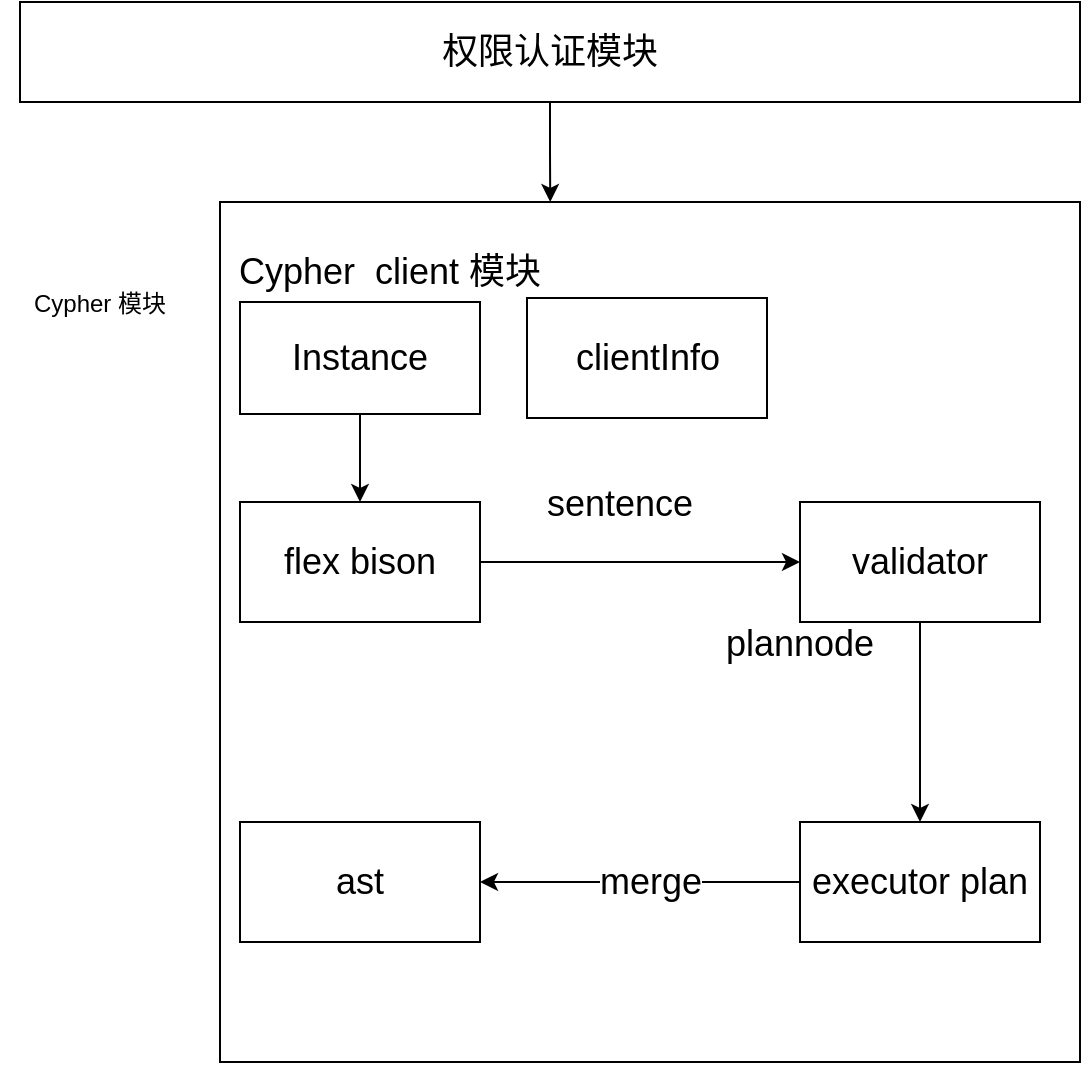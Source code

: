 <mxfile version="17.4.6" type="github">
  <diagram id="KMXydycU-uxv-uzApv2B" name="Page-1">
    <mxGraphModel dx="1032" dy="697" grid="1" gridSize="10" guides="1" tooltips="1" connect="1" arrows="1" fold="1" page="1" pageScale="1" pageWidth="827" pageHeight="1169" math="0" shadow="0">
      <root>
        <mxCell id="0" />
        <mxCell id="1" parent="0" />
        <mxCell id="QYHa1zAlV3X802RXDRBL-1" value="" style="whiteSpace=wrap;html=1;aspect=fixed;" vertex="1" parent="1">
          <mxGeometry x="200" y="160" width="430" height="430" as="geometry" />
        </mxCell>
        <mxCell id="QYHa1zAlV3X802RXDRBL-2" value="Cypher 模块" style="text;html=1;strokeColor=none;fillColor=none;align=center;verticalAlign=middle;whiteSpace=wrap;rounded=0;" vertex="1" parent="1">
          <mxGeometry x="90" y="196" width="100" height="30" as="geometry" />
        </mxCell>
        <mxCell id="QYHa1zAlV3X802RXDRBL-6" style="edgeStyle=orthogonalEdgeStyle;rounded=0;orthogonalLoop=1;jettySize=auto;html=1;fontSize=18;" edge="1" parent="1" source="QYHa1zAlV3X802RXDRBL-3" target="QYHa1zAlV3X802RXDRBL-4">
          <mxGeometry relative="1" as="geometry" />
        </mxCell>
        <mxCell id="QYHa1zAlV3X802RXDRBL-3" value="&lt;font style=&quot;font-size: 18px&quot;&gt;Instance&lt;/font&gt;" style="rounded=0;whiteSpace=wrap;html=1;" vertex="1" parent="1">
          <mxGeometry x="210" y="210" width="120" height="56" as="geometry" />
        </mxCell>
        <mxCell id="QYHa1zAlV3X802RXDRBL-7" style="edgeStyle=orthogonalEdgeStyle;rounded=0;orthogonalLoop=1;jettySize=auto;html=1;exitX=1;exitY=0.5;exitDx=0;exitDy=0;entryX=0;entryY=0.5;entryDx=0;entryDy=0;fontSize=18;" edge="1" parent="1" source="QYHa1zAlV3X802RXDRBL-4" target="QYHa1zAlV3X802RXDRBL-5">
          <mxGeometry relative="1" as="geometry" />
        </mxCell>
        <mxCell id="QYHa1zAlV3X802RXDRBL-4" value="flex bison" style="rounded=0;whiteSpace=wrap;html=1;fontSize=18;" vertex="1" parent="1">
          <mxGeometry x="210" y="310" width="120" height="60" as="geometry" />
        </mxCell>
        <mxCell id="QYHa1zAlV3X802RXDRBL-9" style="edgeStyle=orthogonalEdgeStyle;rounded=0;orthogonalLoop=1;jettySize=auto;html=1;entryX=0.5;entryY=0;entryDx=0;entryDy=0;fontSize=18;" edge="1" parent="1" source="QYHa1zAlV3X802RXDRBL-5" target="QYHa1zAlV3X802RXDRBL-8">
          <mxGeometry relative="1" as="geometry" />
        </mxCell>
        <mxCell id="QYHa1zAlV3X802RXDRBL-5" value="validator" style="rounded=0;whiteSpace=wrap;html=1;fontSize=18;" vertex="1" parent="1">
          <mxGeometry x="490" y="310" width="120" height="60" as="geometry" />
        </mxCell>
        <mxCell id="QYHa1zAlV3X802RXDRBL-15" style="edgeStyle=orthogonalEdgeStyle;rounded=0;orthogonalLoop=1;jettySize=auto;html=1;exitX=0;exitY=0.5;exitDx=0;exitDy=0;entryX=1;entryY=0.5;entryDx=0;entryDy=0;fontSize=18;" edge="1" parent="1" source="QYHa1zAlV3X802RXDRBL-8" target="QYHa1zAlV3X802RXDRBL-14">
          <mxGeometry relative="1" as="geometry" />
        </mxCell>
        <mxCell id="QYHa1zAlV3X802RXDRBL-19" value="merge" style="edgeLabel;html=1;align=center;verticalAlign=middle;resizable=0;points=[];fontSize=18;" vertex="1" connectable="0" parent="QYHa1zAlV3X802RXDRBL-15">
          <mxGeometry x="-0.3" y="1" relative="1" as="geometry">
            <mxPoint x="-19" y="-1" as="offset" />
          </mxGeometry>
        </mxCell>
        <mxCell id="QYHa1zAlV3X802RXDRBL-8" value="executor plan" style="rounded=0;whiteSpace=wrap;html=1;fontSize=18;" vertex="1" parent="1">
          <mxGeometry x="490" y="470" width="120" height="60" as="geometry" />
        </mxCell>
        <mxCell id="QYHa1zAlV3X802RXDRBL-10" value="sentence" style="text;html=1;strokeColor=none;fillColor=none;align=center;verticalAlign=middle;whiteSpace=wrap;rounded=0;fontSize=18;" vertex="1" parent="1">
          <mxGeometry x="370" y="296" width="60" height="30" as="geometry" />
        </mxCell>
        <mxCell id="QYHa1zAlV3X802RXDRBL-11" value="plannode" style="text;html=1;strokeColor=none;fillColor=none;align=center;verticalAlign=middle;whiteSpace=wrap;rounded=0;fontSize=18;" vertex="1" parent="1">
          <mxGeometry x="460" y="366" width="60" height="30" as="geometry" />
        </mxCell>
        <mxCell id="QYHa1zAlV3X802RXDRBL-14" value="ast" style="rounded=0;whiteSpace=wrap;html=1;fontSize=18;" vertex="1" parent="1">
          <mxGeometry x="210" y="470" width="120" height="60" as="geometry" />
        </mxCell>
        <mxCell id="QYHa1zAlV3X802RXDRBL-17" style="edgeStyle=orthogonalEdgeStyle;rounded=0;orthogonalLoop=1;jettySize=auto;html=1;entryX=0.384;entryY=0;entryDx=0;entryDy=0;entryPerimeter=0;fontSize=18;" edge="1" parent="1" source="QYHa1zAlV3X802RXDRBL-16" target="QYHa1zAlV3X802RXDRBL-1">
          <mxGeometry relative="1" as="geometry" />
        </mxCell>
        <mxCell id="QYHa1zAlV3X802RXDRBL-16" value="权限认证模块" style="rounded=0;whiteSpace=wrap;html=1;fontSize=18;" vertex="1" parent="1">
          <mxGeometry x="100" y="60" width="530" height="50" as="geometry" />
        </mxCell>
        <mxCell id="QYHa1zAlV3X802RXDRBL-18" value="Cypher&amp;nbsp; client 模块" style="text;html=1;strokeColor=none;fillColor=none;align=center;verticalAlign=middle;whiteSpace=wrap;rounded=0;fontSize=18;" vertex="1" parent="1">
          <mxGeometry x="190" y="180" width="190" height="30" as="geometry" />
        </mxCell>
        <mxCell id="QYHa1zAlV3X802RXDRBL-21" value="clientInfo" style="rounded=0;whiteSpace=wrap;html=1;fontSize=18;" vertex="1" parent="1">
          <mxGeometry x="353.5" y="208" width="120" height="60" as="geometry" />
        </mxCell>
      </root>
    </mxGraphModel>
  </diagram>
</mxfile>
